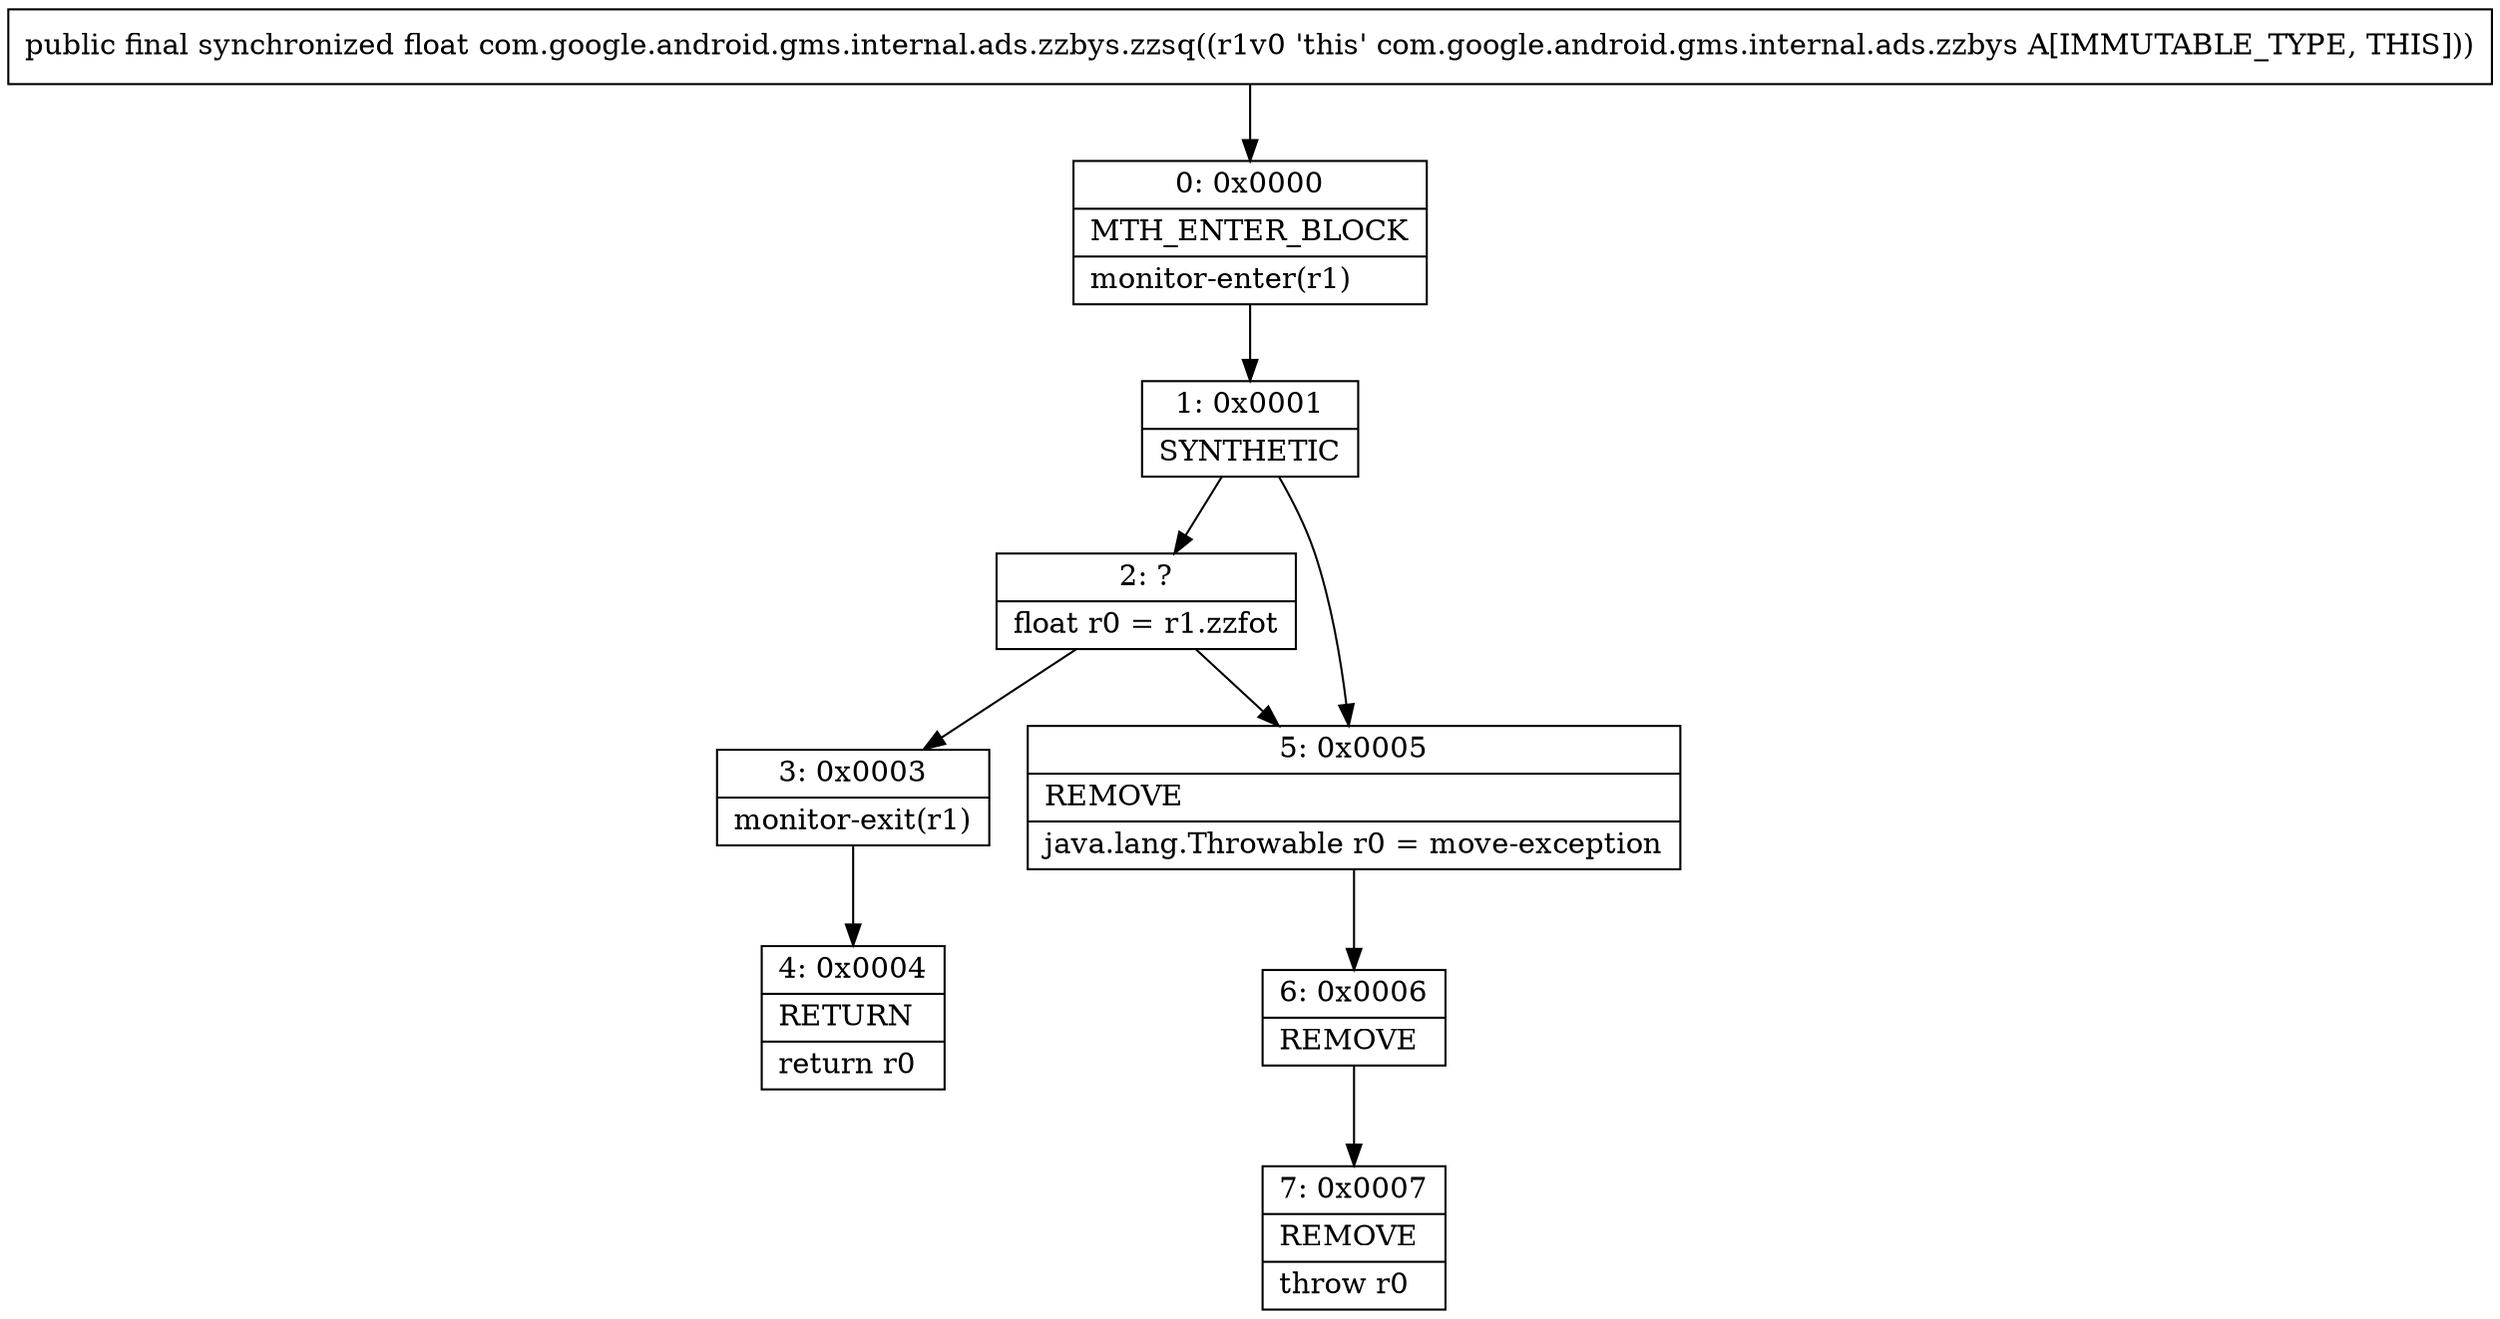 digraph "CFG forcom.google.android.gms.internal.ads.zzbys.zzsq()F" {
Node_0 [shape=record,label="{0\:\ 0x0000|MTH_ENTER_BLOCK\l|monitor\-enter(r1)\l}"];
Node_1 [shape=record,label="{1\:\ 0x0001|SYNTHETIC\l}"];
Node_2 [shape=record,label="{2\:\ ?|float r0 = r1.zzfot\l}"];
Node_3 [shape=record,label="{3\:\ 0x0003|monitor\-exit(r1)\l}"];
Node_4 [shape=record,label="{4\:\ 0x0004|RETURN\l|return r0\l}"];
Node_5 [shape=record,label="{5\:\ 0x0005|REMOVE\l|java.lang.Throwable r0 = move\-exception\l}"];
Node_6 [shape=record,label="{6\:\ 0x0006|REMOVE\l}"];
Node_7 [shape=record,label="{7\:\ 0x0007|REMOVE\l|throw r0\l}"];
MethodNode[shape=record,label="{public final synchronized float com.google.android.gms.internal.ads.zzbys.zzsq((r1v0 'this' com.google.android.gms.internal.ads.zzbys A[IMMUTABLE_TYPE, THIS])) }"];
MethodNode -> Node_0;
Node_0 -> Node_1;
Node_1 -> Node_2;
Node_1 -> Node_5;
Node_2 -> Node_3;
Node_2 -> Node_5;
Node_3 -> Node_4;
Node_5 -> Node_6;
Node_6 -> Node_7;
}

